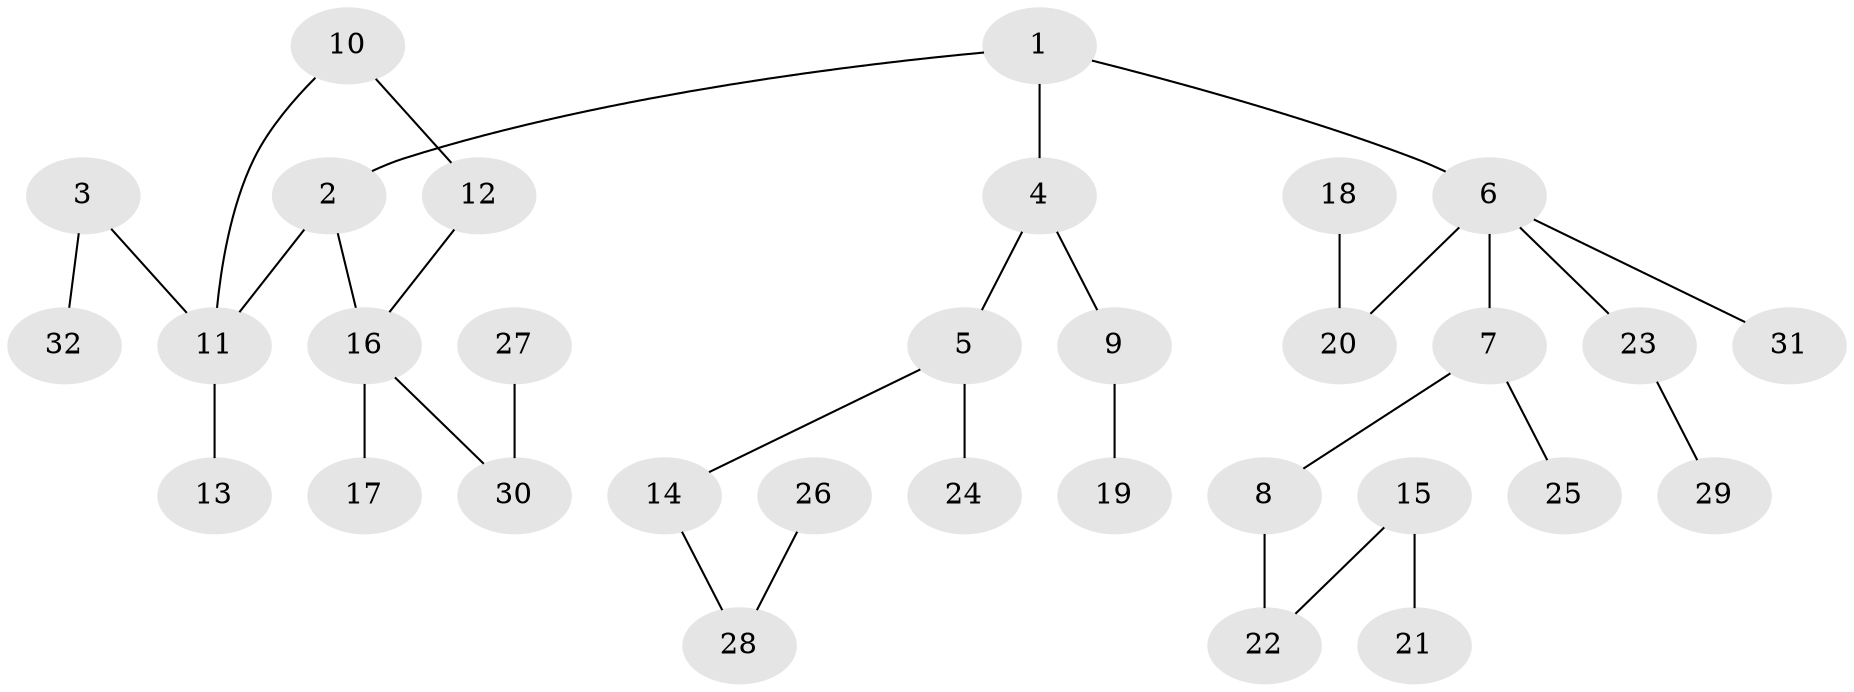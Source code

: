 // original degree distribution, {3: 0.21153846153846154, 5: 0.038461538461538464, 2: 0.3269230769230769, 6: 0.019230769230769232, 1: 0.40384615384615385}
// Generated by graph-tools (version 1.1) at 2025/36/03/04/25 23:36:10]
// undirected, 32 vertices, 32 edges
graph export_dot {
  node [color=gray90,style=filled];
  1;
  2;
  3;
  4;
  5;
  6;
  7;
  8;
  9;
  10;
  11;
  12;
  13;
  14;
  15;
  16;
  17;
  18;
  19;
  20;
  21;
  22;
  23;
  24;
  25;
  26;
  27;
  28;
  29;
  30;
  31;
  32;
  1 -- 2 [weight=1.0];
  1 -- 4 [weight=1.0];
  1 -- 6 [weight=1.0];
  2 -- 11 [weight=1.0];
  2 -- 16 [weight=1.0];
  3 -- 11 [weight=1.0];
  3 -- 32 [weight=1.0];
  4 -- 5 [weight=1.0];
  4 -- 9 [weight=1.0];
  5 -- 14 [weight=1.0];
  5 -- 24 [weight=1.0];
  6 -- 7 [weight=1.0];
  6 -- 20 [weight=1.0];
  6 -- 23 [weight=1.0];
  6 -- 31 [weight=1.0];
  7 -- 8 [weight=1.0];
  7 -- 25 [weight=1.0];
  8 -- 22 [weight=1.0];
  9 -- 19 [weight=1.0];
  10 -- 11 [weight=1.0];
  10 -- 12 [weight=1.0];
  11 -- 13 [weight=1.0];
  12 -- 16 [weight=1.0];
  14 -- 28 [weight=1.0];
  15 -- 21 [weight=1.0];
  15 -- 22 [weight=1.0];
  16 -- 17 [weight=1.0];
  16 -- 30 [weight=1.0];
  18 -- 20 [weight=1.0];
  23 -- 29 [weight=1.0];
  26 -- 28 [weight=1.0];
  27 -- 30 [weight=1.0];
}

